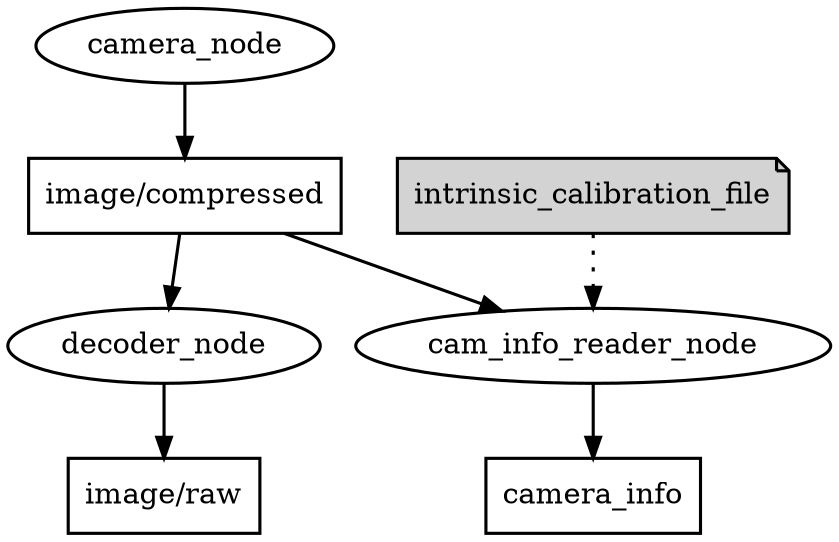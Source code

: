 digraph D {	
	edge [penwidth=1.5]
	node [penwidth=1.5]
	
	node [shape=ellipse,style=filled];
	subgraph nodes{
		node [fillcolor=white];
		camera_node;
		decoder_node;
		cam_info_reader_node;
	}
	
	node [shape=note,sytle=filled];
	subgraph files{
		intrinsic_calibration_file;
	}
	
	node [shape=box,style=""];
	subgraph topic{
		node [fillcolor=white];
		image_compressed[label="image/compressed"];
		image_raw[label="image/raw"];
		camera_info;
	}
	camera_node->image_compressed;
	image_compressed->decoder_node;
	image_compressed->cam_info_reader_node;
	decoder_node->image_raw;
	cam_info_reader_node->camera_info;
	intrinsic_calibration_file->cam_info_reader_node[style="dotted"];
	//{rank=same; camera_node;decoder_node;cam_info_reader_node};
}